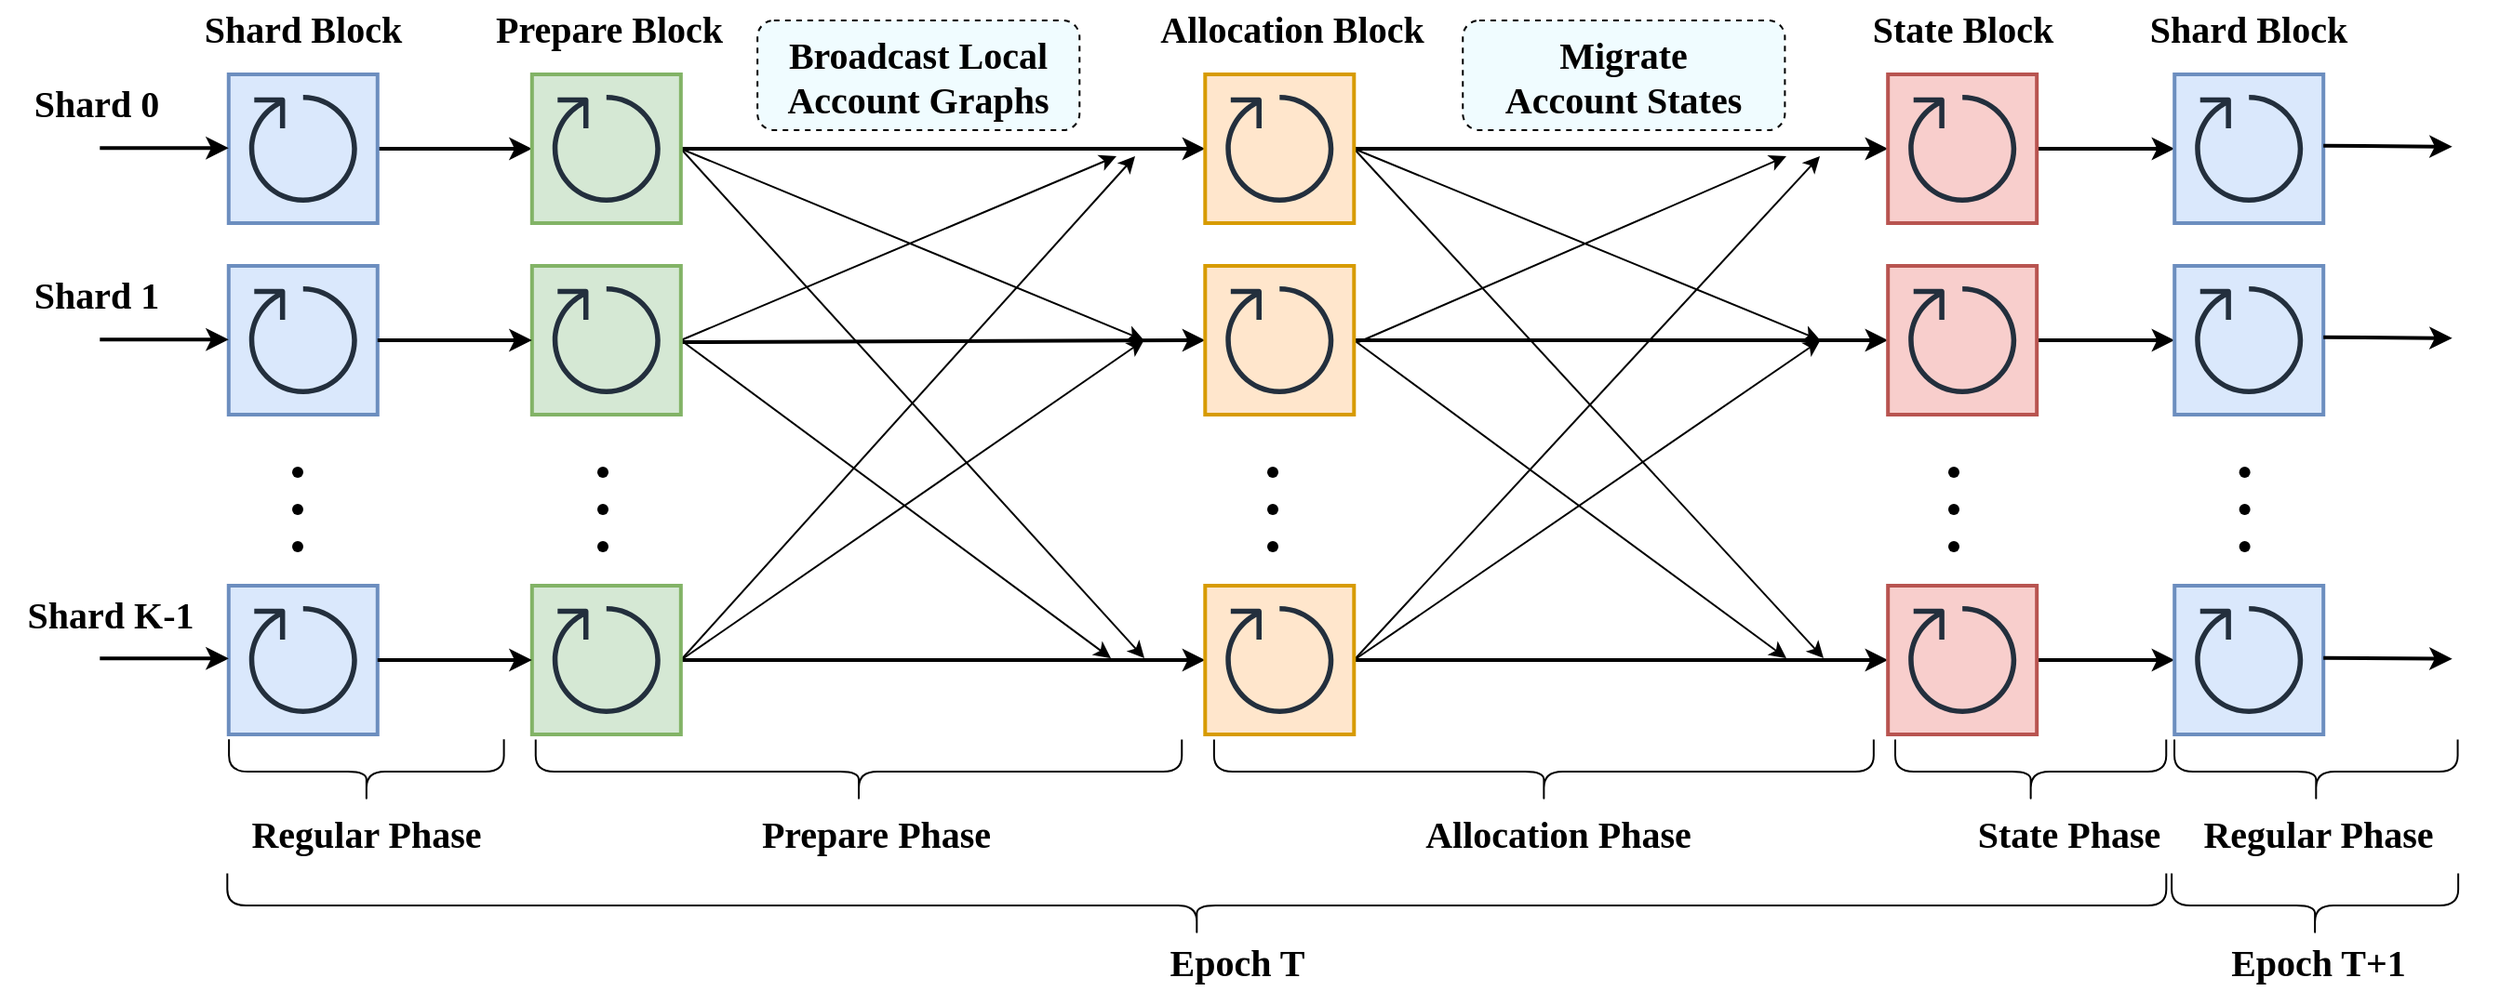 <mxfile version="22.0.3" type="device">
  <diagram id="_VFTBSKEBvOXXveK2GOR" name="第 1 页">
    <mxGraphModel dx="1098" dy="988" grid="1" gridSize="10" guides="1" tooltips="1" connect="1" arrows="1" fold="1" page="1" pageScale="1" pageWidth="827" pageHeight="1169" math="0" shadow="0">
      <root>
        <mxCell id="0" />
        <mxCell id="1" parent="0" />
        <mxCell id="jjL_H0jXXh8-tqAnvM_W-17" value="Shard 0" style="text;html=1;strokeColor=none;fillColor=none;align=center;verticalAlign=middle;whiteSpace=wrap;rounded=0;fontSize=20;container=0;fontFamily=Times New Roman;fontStyle=1" parent="1" vertex="1">
          <mxGeometry x="80" y="296" width="103.852" height="30" as="geometry" />
        </mxCell>
        <mxCell id="jjL_H0jXXh8-tqAnvM_W-18" value="Shard 1" style="text;html=1;strokeColor=none;fillColor=none;align=center;verticalAlign=middle;whiteSpace=wrap;rounded=0;fontSize=20;container=0;fontFamily=Times New Roman;fontStyle=1" parent="1" vertex="1">
          <mxGeometry x="80" y="399" width="103.852" height="30" as="geometry" />
        </mxCell>
        <mxCell id="jjL_H0jXXh8-tqAnvM_W-19" value="Shard K-1" style="text;html=1;strokeColor=none;fillColor=none;align=center;verticalAlign=middle;whiteSpace=wrap;rounded=0;fontSize=20;container=0;fontFamily=Times New Roman;fontStyle=1" parent="1" vertex="1">
          <mxGeometry x="80" y="571" width="119.2" height="30" as="geometry" />
        </mxCell>
        <mxCell id="jjL_H0jXXh8-tqAnvM_W-20" value="" style="endArrow=classic;html=1;rounded=0;exitX=1;exitY=0.5;exitDx=0;exitDy=0;strokeWidth=2;fontFamily=Times New Roman;fontStyle=1" parent="1" source="jjL_H0jXXh8-tqAnvM_W-5" edge="1">
          <mxGeometry width="50" height="50" relative="1" as="geometry">
            <mxPoint x="625.531" y="536" as="sourcePoint" />
            <mxPoint x="365.903" y="336" as="targetPoint" />
          </mxGeometry>
        </mxCell>
        <mxCell id="jjL_H0jXXh8-tqAnvM_W-33" value="Shard Block" style="text;html=1;strokeColor=none;fillColor=none;align=center;verticalAlign=middle;whiteSpace=wrap;rounded=0;fontSize=20;container=0;fontFamily=Times New Roman;fontStyle=1" parent="1" vertex="1">
          <mxGeometry x="186.99" y="256" width="111.79" height="30" as="geometry" />
        </mxCell>
        <mxCell id="jjL_H0jXXh8-tqAnvM_W-34" value="Prepare Block" style="text;html=1;strokeColor=none;fillColor=none;align=center;verticalAlign=middle;whiteSpace=wrap;rounded=0;fontSize=20;container=0;fontFamily=Times New Roman;fontStyle=1" parent="1" vertex="1">
          <mxGeometry x="343.78" y="256" width="127.06" height="30" as="geometry" />
        </mxCell>
        <mxCell id="jjL_H0jXXh8-tqAnvM_W-44" value="Allocation Block" style="text;html=1;strokeColor=none;fillColor=none;align=center;verticalAlign=middle;whiteSpace=wrap;rounded=0;fontSize=20;container=0;fontFamily=Times New Roman;fontStyle=1" parent="1" vertex="1">
          <mxGeometry x="700" y="256" width="148.81" height="30" as="geometry" />
        </mxCell>
        <mxCell id="jjL_H0jXXh8-tqAnvM_W-54" value="State Block" style="text;html=1;strokeColor=none;fillColor=none;align=center;verticalAlign=middle;whiteSpace=wrap;rounded=0;fontSize=20;container=0;fontFamily=Times New Roman;fontStyle=1" parent="1" vertex="1">
          <mxGeometry x="1082.673" y="256" width="103.852" height="30" as="geometry" />
        </mxCell>
        <mxCell id="jjL_H0jXXh8-tqAnvM_W-65" value="" style="endArrow=classic;html=1;rounded=0;exitX=1;exitY=0.5;exitDx=0;exitDy=0;strokeWidth=2;entryX=0;entryY=0.5;entryDx=0;entryDy=0;fontFamily=Times New Roman;fontStyle=1" parent="1" source="jjL_H0jXXh8-tqAnvM_W-22" target="jjL_H0jXXh8-tqAnvM_W-36" edge="1">
          <mxGeometry width="50" height="50" relative="1" as="geometry">
            <mxPoint x="504.371" y="335.5" as="sourcePoint" />
            <mxPoint x="573.606" y="335.5" as="targetPoint" />
          </mxGeometry>
        </mxCell>
        <mxCell id="jjL_H0jXXh8-tqAnvM_W-67" value="" style="endArrow=classic;html=1;rounded=0;strokeWidth=2;entryX=0;entryY=0.5;entryDx=0;entryDy=0;fontFamily=Times New Roman;fontStyle=1;exitX=0.926;exitY=0.513;exitDx=0;exitDy=0;exitPerimeter=0;" parent="1" source="jjL_H0jXXh8-tqAnvM_W-25" target="jjL_H0jXXh8-tqAnvM_W-39" edge="1">
          <mxGeometry width="50" height="50" relative="1" as="geometry">
            <mxPoint x="450" y="439" as="sourcePoint" />
            <mxPoint x="642.84" y="439" as="targetPoint" />
          </mxGeometry>
        </mxCell>
        <mxCell id="jjL_H0jXXh8-tqAnvM_W-68" value="" style="endArrow=classic;html=1;rounded=0;exitX=1;exitY=0.5;exitDx=0;exitDy=0;strokeWidth=2;entryX=0;entryY=0.5;entryDx=0;entryDy=0;fontFamily=Times New Roman;fontStyle=1" parent="1" source="jjL_H0jXXh8-tqAnvM_W-28" target="jjL_H0jXXh8-tqAnvM_W-42" edge="1">
          <mxGeometry width="50" height="50" relative="1" as="geometry">
            <mxPoint x="504.371" y="610.5" as="sourcePoint" />
            <mxPoint x="642.84" y="611" as="targetPoint" />
          </mxGeometry>
        </mxCell>
        <mxCell id="jjL_H0jXXh8-tqAnvM_W-69" value="" style="endArrow=classic;html=1;rounded=0;exitX=1;exitY=0.5;exitDx=0;exitDy=0;strokeWidth=2;entryX=0;entryY=0.5;entryDx=0;entryDy=0;fontFamily=Times New Roman;fontStyle=1" parent="1" source="jjL_H0jXXh8-tqAnvM_W-42" target="jjL_H0jXXh8-tqAnvM_W-52" edge="1">
          <mxGeometry width="50" height="50" relative="1" as="geometry">
            <mxPoint x="866.121" y="610.5" as="sourcePoint" />
            <mxPoint x="1004.589" y="611" as="targetPoint" />
          </mxGeometry>
        </mxCell>
        <mxCell id="jjL_H0jXXh8-tqAnvM_W-70" value="" style="endArrow=classic;html=1;rounded=0;exitX=1;exitY=0.5;exitDx=0;exitDy=0;strokeWidth=2;entryX=0;entryY=0.5;entryDx=0;entryDy=0;fontFamily=Times New Roman;fontStyle=1" parent="1" source="jjL_H0jXXh8-tqAnvM_W-39" target="jjL_H0jXXh8-tqAnvM_W-49" edge="1">
          <mxGeometry width="50" height="50" relative="1" as="geometry">
            <mxPoint x="866.121" y="438.5" as="sourcePoint" />
            <mxPoint x="1004.589" y="439" as="targetPoint" />
          </mxGeometry>
        </mxCell>
        <mxCell id="jjL_H0jXXh8-tqAnvM_W-71" value="" style="endArrow=classic;html=1;rounded=0;exitX=1;exitY=0.5;exitDx=0;exitDy=0;strokeWidth=2;entryX=0;entryY=0.5;entryDx=0;entryDy=0;fontFamily=Times New Roman;fontStyle=1" parent="1" source="jjL_H0jXXh8-tqAnvM_W-36" target="jjL_H0jXXh8-tqAnvM_W-46" edge="1">
          <mxGeometry width="50" height="50" relative="1" as="geometry">
            <mxPoint x="866.121" y="335.5" as="sourcePoint" />
            <mxPoint x="1004.589" y="336" as="targetPoint" />
          </mxGeometry>
        </mxCell>
        <mxCell id="jjL_H0jXXh8-tqAnvM_W-72" value="" style="endArrow=classic;html=1;rounded=0;exitX=1;exitY=0.5;exitDx=0;exitDy=0;strokeWidth=2;fontFamily=Times New Roman;fontStyle=1;entryX=0;entryY=0.5;entryDx=0;entryDy=0;" parent="1" source="jjL_H0jXXh8-tqAnvM_W-46" edge="1" target="jjL_H0jXXh8-tqAnvM_W-56">
          <mxGeometry width="50" height="50" relative="1" as="geometry">
            <mxPoint x="1233.063" y="335.5" as="sourcePoint" />
            <mxPoint x="1302.297" y="336" as="targetPoint" />
          </mxGeometry>
        </mxCell>
        <mxCell id="jjL_H0jXXh8-tqAnvM_W-73" value="" style="endArrow=classic;html=1;rounded=0;exitX=1;exitY=0.5;exitDx=0;exitDy=0;strokeWidth=2;fontFamily=Times New Roman;fontStyle=1;entryX=0;entryY=0.5;entryDx=0;entryDy=0;" parent="1" source="jjL_H0jXXh8-tqAnvM_W-49" edge="1" target="jjL_H0jXXh8-tqAnvM_W-59">
          <mxGeometry width="50" height="50" relative="1" as="geometry">
            <mxPoint x="1233.063" y="438.5" as="sourcePoint" />
            <mxPoint x="1302.297" y="439" as="targetPoint" />
          </mxGeometry>
        </mxCell>
        <mxCell id="jjL_H0jXXh8-tqAnvM_W-74" value="" style="endArrow=classic;html=1;rounded=0;exitX=1;exitY=0.5;exitDx=0;exitDy=0;strokeWidth=2;fontFamily=Times New Roman;fontStyle=1;entryX=0;entryY=0.5;entryDx=0;entryDy=0;" parent="1" source="jjL_H0jXXh8-tqAnvM_W-52" edge="1" target="jjL_H0jXXh8-tqAnvM_W-62">
          <mxGeometry width="50" height="50" relative="1" as="geometry">
            <mxPoint x="1233.063" y="610.5" as="sourcePoint" />
            <mxPoint x="1302.297" y="611" as="targetPoint" />
          </mxGeometry>
        </mxCell>
        <mxCell id="jjL_H0jXXh8-tqAnvM_W-76" value="Shard Block" style="text;html=1;strokeColor=none;fillColor=none;align=center;verticalAlign=middle;whiteSpace=wrap;rounded=0;fontSize=20;container=0;fontFamily=Times New Roman;fontStyle=1" parent="1" vertex="1">
          <mxGeometry x="1231.88" y="256" width="113.46" height="30" as="geometry" />
        </mxCell>
        <mxCell id="jjL_H0jXXh8-tqAnvM_W-85" value="" style="endArrow=classic;html=1;rounded=0;exitX=1;exitY=0.5;exitDx=0;exitDy=0;fontFamily=Times New Roman;fontStyle=1" parent="1" source="jjL_H0jXXh8-tqAnvM_W-22" edge="1">
          <mxGeometry width="50" height="50" relative="1" as="geometry">
            <mxPoint x="625.531" y="519" as="sourcePoint" />
            <mxPoint x="694.766" y="439" as="targetPoint" />
          </mxGeometry>
        </mxCell>
        <mxCell id="jjL_H0jXXh8-tqAnvM_W-86" value="" style="endArrow=classic;html=1;rounded=0;fontFamily=Times New Roman;fontStyle=1;exitX=1;exitY=0.5;exitDx=0;exitDy=0;" parent="1" source="jjL_H0jXXh8-tqAnvM_W-25" edge="1">
          <mxGeometry width="50" height="50" relative="1" as="geometry">
            <mxPoint x="504.371" y="439" as="sourcePoint" />
            <mxPoint x="680" y="340" as="targetPoint" />
          </mxGeometry>
        </mxCell>
        <mxCell id="jjL_H0jXXh8-tqAnvM_W-87" value="" style="endArrow=classic;html=1;rounded=0;exitX=1;exitY=0.5;exitDx=0;exitDy=0;fontFamily=Times New Roman;fontStyle=1" parent="1" source="jjL_H0jXXh8-tqAnvM_W-22" edge="1">
          <mxGeometry width="50" height="50" relative="1" as="geometry">
            <mxPoint x="521.68" y="449" as="sourcePoint" />
            <mxPoint x="695" y="610" as="targetPoint" />
          </mxGeometry>
        </mxCell>
        <mxCell id="jjL_H0jXXh8-tqAnvM_W-88" value="" style="endArrow=classic;html=1;rounded=0;exitX=1;exitY=0.5;exitDx=0;exitDy=0;fontFamily=Times New Roman;fontStyle=1" parent="1" source="jjL_H0jXXh8-tqAnvM_W-25" edge="1">
          <mxGeometry width="50" height="50" relative="1" as="geometry">
            <mxPoint x="521.68" y="329" as="sourcePoint" />
            <mxPoint x="677" y="610" as="targetPoint" />
          </mxGeometry>
        </mxCell>
        <mxCell id="jjL_H0jXXh8-tqAnvM_W-89" value="" style="endArrow=classic;html=1;rounded=0;exitX=1;exitY=0.5;exitDx=0;exitDy=0;fontFamily=Times New Roman;fontStyle=1" parent="1" source="jjL_H0jXXh8-tqAnvM_W-28" edge="1">
          <mxGeometry width="50" height="50" relative="1" as="geometry">
            <mxPoint x="521.68" y="449" as="sourcePoint" />
            <mxPoint x="694.766" y="439" as="targetPoint" />
          </mxGeometry>
        </mxCell>
        <mxCell id="jjL_H0jXXh8-tqAnvM_W-90" value="" style="endArrow=classic;html=1;rounded=0;exitX=1;exitY=0.5;exitDx=0;exitDy=0;fontFamily=Times New Roman;fontStyle=1" parent="1" source="jjL_H0jXXh8-tqAnvM_W-28" edge="1">
          <mxGeometry width="50" height="50" relative="1" as="geometry">
            <mxPoint x="504.371" y="679" as="sourcePoint" />
            <mxPoint x="690" y="340" as="targetPoint" />
          </mxGeometry>
        </mxCell>
        <mxCell id="jjL_H0jXXh8-tqAnvM_W-91" value="" style="endArrow=classic;html=1;rounded=0;fontFamily=Times New Roman;fontStyle=1;exitX=1;exitY=0.5;exitDx=0;exitDy=0;" parent="1" edge="1" source="jjL_H0jXXh8-tqAnvM_W-36">
          <mxGeometry width="50" height="50" relative="1" as="geometry">
            <mxPoint x="810" y="320" as="sourcePoint" />
            <mxPoint x="1058.246" y="439" as="targetPoint" />
          </mxGeometry>
        </mxCell>
        <mxCell id="jjL_H0jXXh8-tqAnvM_W-92" value="" style="endArrow=classic;html=1;rounded=0;fontFamily=Times New Roman;fontStyle=1" parent="1" edge="1">
          <mxGeometry width="50" height="50" relative="1" as="geometry">
            <mxPoint x="810" y="440" as="sourcePoint" />
            <mxPoint x="1040" y="340" as="targetPoint" />
          </mxGeometry>
        </mxCell>
        <mxCell id="jjL_H0jXXh8-tqAnvM_W-93" value="" style="endArrow=classic;html=1;rounded=0;exitX=1;exitY=0.5;exitDx=0;exitDy=0;fontFamily=Times New Roman;fontStyle=1" parent="1" source="jjL_H0jXXh8-tqAnvM_W-42" edge="1">
          <mxGeometry width="50" height="50" relative="1" as="geometry">
            <mxPoint x="866.121" y="639" as="sourcePoint" />
            <mxPoint x="1058" y="340" as="targetPoint" />
          </mxGeometry>
        </mxCell>
        <mxCell id="jjL_H0jXXh8-tqAnvM_W-94" value="" style="endArrow=classic;html=1;rounded=0;fontFamily=Times New Roman;fontStyle=1;exitX=1;exitY=0.5;exitDx=0;exitDy=0;" parent="1" edge="1" source="jjL_H0jXXh8-tqAnvM_W-36">
          <mxGeometry width="50" height="50" relative="1" as="geometry">
            <mxPoint x="810" y="320" as="sourcePoint" />
            <mxPoint x="1060" y="610" as="targetPoint" />
          </mxGeometry>
        </mxCell>
        <mxCell id="jjL_H0jXXh8-tqAnvM_W-95" value="" style="endArrow=classic;html=1;rounded=0;fontFamily=Times New Roman;fontStyle=1;exitX=1;exitY=0.5;exitDx=0;exitDy=0;" parent="1" edge="1" source="jjL_H0jXXh8-tqAnvM_W-42">
          <mxGeometry width="50" height="50" relative="1" as="geometry">
            <mxPoint x="810" y="640" as="sourcePoint" />
            <mxPoint x="1058.246" y="439" as="targetPoint" />
          </mxGeometry>
        </mxCell>
        <mxCell id="jjL_H0jXXh8-tqAnvM_W-96" value="" style="endArrow=classic;html=1;rounded=0;exitX=1;exitY=0.5;exitDx=0;exitDy=0;fontFamily=Times New Roman;fontStyle=1" parent="1" source="jjL_H0jXXh8-tqAnvM_W-39" edge="1">
          <mxGeometry width="50" height="50" relative="1" as="geometry">
            <mxPoint x="866.121" y="439" as="sourcePoint" />
            <mxPoint x="1040" y="610" as="targetPoint" />
          </mxGeometry>
        </mxCell>
        <mxCell id="jjL_H0jXXh8-tqAnvM_W-5" value="" style="whiteSpace=wrap;html=1;aspect=fixed;strokeWidth=2;fillColor=#dae8fc;strokeColor=#6c8ebf;container=0;fontFamily=Times New Roman;fontStyle=1" parent="1" vertex="1">
          <mxGeometry x="202.89" y="296" width="80" height="80" as="geometry" />
        </mxCell>
        <mxCell id="jjL_H0jXXh8-tqAnvM_W-6" value="" style="sketch=0;outlineConnect=0;fontColor=#232F3E;gradientColor=none;fillColor=#232F3D;strokeColor=none;dashed=0;verticalLabelPosition=bottom;verticalAlign=top;align=center;html=1;fontSize=12;fontStyle=1;aspect=fixed;pointerEvents=1;shape=mxgraph.aws4.recover;strokeWidth=1;container=0;fontFamily=Times New Roman;" parent="1" vertex="1">
          <mxGeometry x="213.889" y="307" width="58" height="58" as="geometry" />
        </mxCell>
        <mxCell id="jjL_H0jXXh8-tqAnvM_W-9" value="" style="whiteSpace=wrap;html=1;aspect=fixed;strokeWidth=2;container=0;fillColor=#dae8fc;strokeColor=#6c8ebf;fontFamily=Times New Roman;fontStyle=1" parent="1" vertex="1">
          <mxGeometry x="202.89" y="399" width="80" height="80" as="geometry" />
        </mxCell>
        <mxCell id="jjL_H0jXXh8-tqAnvM_W-10" value="" style="sketch=0;outlineConnect=0;fontColor=#232F3E;gradientColor=none;fillColor=#232F3D;strokeColor=none;dashed=0;verticalLabelPosition=bottom;verticalAlign=top;align=center;html=1;fontSize=12;fontStyle=1;aspect=fixed;pointerEvents=1;shape=mxgraph.aws4.recover;strokeWidth=1;container=0;fontFamily=Times New Roman;" parent="1" vertex="1">
          <mxGeometry x="213.889" y="410" width="58" height="58" as="geometry" />
        </mxCell>
        <mxCell id="jjL_H0jXXh8-tqAnvM_W-12" value="" style="whiteSpace=wrap;html=1;aspect=fixed;strokeWidth=2;container=0;fillColor=#dae8fc;strokeColor=#6c8ebf;fontFamily=Times New Roman;fontStyle=1" parent="1" vertex="1">
          <mxGeometry x="202.89" y="571" width="80" height="80" as="geometry" />
        </mxCell>
        <mxCell id="jjL_H0jXXh8-tqAnvM_W-13" value="" style="sketch=0;outlineConnect=0;fontColor=#232F3E;gradientColor=none;fillColor=#232F3D;strokeColor=none;dashed=0;verticalLabelPosition=bottom;verticalAlign=top;align=center;html=1;fontSize=12;fontStyle=1;aspect=fixed;pointerEvents=1;shape=mxgraph.aws4.recover;strokeWidth=1;container=0;fontFamily=Times New Roman;" parent="1" vertex="1">
          <mxGeometry x="213.889" y="582" width="58" height="58" as="geometry" />
        </mxCell>
        <mxCell id="jjL_H0jXXh8-tqAnvM_W-22" value="" style="whiteSpace=wrap;html=1;aspect=fixed;strokeWidth=2;container=0;fillColor=#d5e8d4;strokeColor=#82b366;fontFamily=Times New Roman;fontStyle=1" parent="1" vertex="1">
          <mxGeometry x="365.903" y="296" width="80" height="80" as="geometry" />
        </mxCell>
        <mxCell id="jjL_H0jXXh8-tqAnvM_W-23" value="" style="sketch=0;outlineConnect=0;fontColor=#232F3E;gradientColor=none;fillColor=#232F3D;strokeColor=none;dashed=0;verticalLabelPosition=bottom;verticalAlign=top;align=center;html=1;fontSize=12;fontStyle=1;aspect=fixed;pointerEvents=1;shape=mxgraph.aws4.recover;strokeWidth=1;container=0;fontFamily=Times New Roman;" parent="1" vertex="1">
          <mxGeometry x="376.902" y="307" width="58" height="58" as="geometry" />
        </mxCell>
        <mxCell id="jjL_H0jXXh8-tqAnvM_W-25" value="" style="whiteSpace=wrap;html=1;aspect=fixed;strokeWidth=2;container=0;fillColor=#d5e8d4;strokeColor=#82b366;fontFamily=Times New Roman;fontStyle=1" parent="1" vertex="1">
          <mxGeometry x="365.903" y="399" width="80" height="80" as="geometry" />
        </mxCell>
        <mxCell id="jjL_H0jXXh8-tqAnvM_W-30" value="" style="endArrow=classic;html=1;rounded=0;exitX=1;exitY=0.5;exitDx=0;exitDy=0;entryX=0;entryY=0.5;entryDx=0;entryDy=0;strokeWidth=2;fontFamily=Times New Roman;fontStyle=1" parent="1" source="jjL_H0jXXh8-tqAnvM_W-9" target="jjL_H0jXXh8-tqAnvM_W-25" edge="1">
          <mxGeometry width="50" height="50" relative="1" as="geometry">
            <mxPoint x="625.531" y="639" as="sourcePoint" />
            <mxPoint x="712.074" y="589" as="targetPoint" />
          </mxGeometry>
        </mxCell>
        <mxCell id="jjL_H0jXXh8-tqAnvM_W-26" value="" style="sketch=0;outlineConnect=0;fontColor=#232F3E;gradientColor=none;fillColor=#232F3D;strokeColor=none;dashed=0;verticalLabelPosition=bottom;verticalAlign=top;align=center;html=1;fontSize=12;fontStyle=1;aspect=fixed;pointerEvents=1;shape=mxgraph.aws4.recover;strokeWidth=1;container=0;fontFamily=Times New Roman;" parent="1" vertex="1">
          <mxGeometry x="376.902" y="410" width="58" height="58" as="geometry" />
        </mxCell>
        <mxCell id="jjL_H0jXXh8-tqAnvM_W-28" value="" style="whiteSpace=wrap;html=1;aspect=fixed;strokeWidth=2;container=0;fillColor=#d5e8d4;strokeColor=#82b366;fontFamily=Times New Roman;fontStyle=1" parent="1" vertex="1">
          <mxGeometry x="365.903" y="571" width="80" height="80" as="geometry" />
        </mxCell>
        <mxCell id="jjL_H0jXXh8-tqAnvM_W-31" value="" style="endArrow=classic;html=1;rounded=0;exitX=1;exitY=0.5;exitDx=0;exitDy=0;entryX=0;entryY=0.5;entryDx=0;entryDy=0;strokeWidth=2;fontFamily=Times New Roman;fontStyle=1" parent="1" source="jjL_H0jXXh8-tqAnvM_W-12" target="jjL_H0jXXh8-tqAnvM_W-28" edge="1">
          <mxGeometry width="50" height="50" relative="1" as="geometry">
            <mxPoint x="625.531" y="571" as="sourcePoint" />
            <mxPoint x="712.074" y="521" as="targetPoint" />
          </mxGeometry>
        </mxCell>
        <mxCell id="jjL_H0jXXh8-tqAnvM_W-29" value="" style="sketch=0;outlineConnect=0;fontColor=#232F3E;gradientColor=none;fillColor=#232F3D;strokeColor=none;dashed=0;verticalLabelPosition=bottom;verticalAlign=top;align=center;html=1;fontSize=12;fontStyle=1;aspect=fixed;pointerEvents=1;shape=mxgraph.aws4.recover;strokeWidth=1;container=0;fontFamily=Times New Roman;" parent="1" vertex="1">
          <mxGeometry x="376.902" y="582" width="58" height="58" as="geometry" />
        </mxCell>
        <mxCell id="jjL_H0jXXh8-tqAnvM_W-36" value="" style="whiteSpace=wrap;html=1;aspect=fixed;strokeWidth=2;container=0;fillColor=#ffe6cc;strokeColor=#d79b00;fontFamily=Times New Roman;fontStyle=1" parent="1" vertex="1">
          <mxGeometry x="727.652" y="296" width="80" height="80" as="geometry" />
        </mxCell>
        <mxCell id="jjL_H0jXXh8-tqAnvM_W-37" value="" style="sketch=0;outlineConnect=0;fontColor=#232F3E;gradientColor=none;fillColor=#232F3D;strokeColor=none;dashed=0;verticalLabelPosition=bottom;verticalAlign=top;align=center;html=1;fontSize=12;fontStyle=1;aspect=fixed;pointerEvents=1;shape=mxgraph.aws4.recover;strokeWidth=1;container=0;fontFamily=Times New Roman;" parent="1" vertex="1">
          <mxGeometry x="738.651" y="307" width="58" height="58" as="geometry" />
        </mxCell>
        <mxCell id="jjL_H0jXXh8-tqAnvM_W-39" value="" style="whiteSpace=wrap;html=1;aspect=fixed;strokeWidth=2;container=0;fillColor=#ffe6cc;strokeColor=#d79b00;fontFamily=Times New Roman;fontStyle=1" parent="1" vertex="1">
          <mxGeometry x="727.652" y="399" width="80" height="80" as="geometry" />
        </mxCell>
        <mxCell id="jjL_H0jXXh8-tqAnvM_W-40" value="" style="sketch=0;outlineConnect=0;fontColor=#232F3E;gradientColor=none;fillColor=#232F3D;strokeColor=none;dashed=0;verticalLabelPosition=bottom;verticalAlign=top;align=center;html=1;fontSize=12;fontStyle=1;aspect=fixed;pointerEvents=1;shape=mxgraph.aws4.recover;strokeWidth=1;container=0;fontFamily=Times New Roman;" parent="1" vertex="1">
          <mxGeometry x="738.651" y="410" width="58" height="58" as="geometry" />
        </mxCell>
        <mxCell id="jjL_H0jXXh8-tqAnvM_W-42" value="" style="whiteSpace=wrap;html=1;aspect=fixed;strokeWidth=2;container=0;fillColor=#ffe6cc;strokeColor=#d79b00;fontFamily=Times New Roman;fontStyle=1" parent="1" vertex="1">
          <mxGeometry x="727.652" y="571" width="80" height="80" as="geometry" />
        </mxCell>
        <mxCell id="jjL_H0jXXh8-tqAnvM_W-43" value="" style="sketch=0;outlineConnect=0;fontColor=#232F3E;gradientColor=none;fillColor=#232F3D;strokeColor=none;dashed=0;verticalLabelPosition=bottom;verticalAlign=top;align=center;html=1;fontSize=12;fontStyle=1;aspect=fixed;pointerEvents=1;shape=mxgraph.aws4.recover;strokeWidth=1;container=0;fontFamily=Times New Roman;" parent="1" vertex="1">
          <mxGeometry x="738.651" y="582" width="58" height="58" as="geometry" />
        </mxCell>
        <mxCell id="jjL_H0jXXh8-tqAnvM_W-46" value="" style="whiteSpace=wrap;html=1;aspect=fixed;strokeWidth=2;container=0;fillColor=#f8cecc;strokeColor=#b85450;fontFamily=Times New Roman;fontStyle=1" parent="1" vertex="1">
          <mxGeometry x="1094.594" y="296" width="80" height="80" as="geometry" />
        </mxCell>
        <mxCell id="jjL_H0jXXh8-tqAnvM_W-47" value="" style="sketch=0;outlineConnect=0;fontColor=#232F3E;gradientColor=none;fillColor=#232F3D;strokeColor=none;dashed=0;verticalLabelPosition=bottom;verticalAlign=top;align=center;html=1;fontSize=12;fontStyle=1;aspect=fixed;pointerEvents=1;shape=mxgraph.aws4.recover;strokeWidth=1;container=0;fontFamily=Times New Roman;" parent="1" vertex="1">
          <mxGeometry x="1105.593" y="307" width="58" height="58" as="geometry" />
        </mxCell>
        <mxCell id="jjL_H0jXXh8-tqAnvM_W-49" value="" style="whiteSpace=wrap;html=1;aspect=fixed;strokeWidth=2;container=0;fillColor=#f8cecc;strokeColor=#b85450;fontFamily=Times New Roman;fontStyle=1" parent="1" vertex="1">
          <mxGeometry x="1094.594" y="399" width="80" height="80" as="geometry" />
        </mxCell>
        <mxCell id="jjL_H0jXXh8-tqAnvM_W-50" value="" style="sketch=0;outlineConnect=0;fontColor=#232F3E;gradientColor=none;fillColor=#232F3D;strokeColor=none;dashed=0;verticalLabelPosition=bottom;verticalAlign=top;align=center;html=1;fontSize=12;fontStyle=1;aspect=fixed;pointerEvents=1;shape=mxgraph.aws4.recover;strokeWidth=1;container=0;fontFamily=Times New Roman;" parent="1" vertex="1">
          <mxGeometry x="1105.593" y="410" width="58" height="58" as="geometry" />
        </mxCell>
        <mxCell id="jjL_H0jXXh8-tqAnvM_W-52" value="" style="whiteSpace=wrap;html=1;aspect=fixed;strokeWidth=2;container=0;fillColor=#f8cecc;strokeColor=#b85450;fontFamily=Times New Roman;fontStyle=1" parent="1" vertex="1">
          <mxGeometry x="1094.594" y="571" width="80" height="80" as="geometry" />
        </mxCell>
        <mxCell id="jjL_H0jXXh8-tqAnvM_W-53" value="" style="sketch=0;outlineConnect=0;fontColor=#232F3E;gradientColor=none;fillColor=#232F3D;strokeColor=none;dashed=0;verticalLabelPosition=bottom;verticalAlign=top;align=center;html=1;fontSize=12;fontStyle=1;aspect=fixed;pointerEvents=1;shape=mxgraph.aws4.recover;strokeWidth=1;container=0;fontFamily=Times New Roman;" parent="1" vertex="1">
          <mxGeometry x="1105.593" y="582" width="58" height="58" as="geometry" />
        </mxCell>
        <mxCell id="jjL_H0jXXh8-tqAnvM_W-56" value="" style="whiteSpace=wrap;html=1;aspect=fixed;strokeWidth=2;container=0;fillColor=#dae8fc;strokeColor=#6c8ebf;fontFamily=Times New Roman;fontStyle=1" parent="1" vertex="1">
          <mxGeometry x="1248.607" y="296" width="80" height="80" as="geometry" />
        </mxCell>
        <mxCell id="jjL_H0jXXh8-tqAnvM_W-57" value="" style="sketch=0;outlineConnect=0;fontColor=#232F3E;gradientColor=none;fillColor=#232F3D;strokeColor=none;dashed=0;verticalLabelPosition=bottom;verticalAlign=top;align=center;html=1;fontSize=12;fontStyle=1;aspect=fixed;pointerEvents=1;shape=mxgraph.aws4.recover;strokeWidth=1;container=0;fontFamily=Times New Roman;" parent="1" vertex="1">
          <mxGeometry x="1259.606" y="307" width="58" height="58" as="geometry" />
        </mxCell>
        <mxCell id="jjL_H0jXXh8-tqAnvM_W-59" value="" style="whiteSpace=wrap;html=1;aspect=fixed;strokeWidth=2;container=0;fillColor=#dae8fc;strokeColor=#6c8ebf;fontFamily=Times New Roman;fontStyle=1" parent="1" vertex="1">
          <mxGeometry x="1248.607" y="399" width="80" height="80" as="geometry" />
        </mxCell>
        <mxCell id="jjL_H0jXXh8-tqAnvM_W-60" value="" style="sketch=0;outlineConnect=0;fontColor=#232F3E;gradientColor=none;fillColor=#232F3D;strokeColor=none;dashed=0;verticalLabelPosition=bottom;verticalAlign=top;align=center;html=1;fontSize=12;fontStyle=1;aspect=fixed;pointerEvents=1;shape=mxgraph.aws4.recover;strokeWidth=1;container=0;fontFamily=Times New Roman;" parent="1" vertex="1">
          <mxGeometry x="1259.606" y="410" width="58" height="58" as="geometry" />
        </mxCell>
        <mxCell id="jjL_H0jXXh8-tqAnvM_W-62" value="" style="whiteSpace=wrap;html=1;aspect=fixed;strokeWidth=2;container=0;fillColor=#dae8fc;strokeColor=#6c8ebf;fontFamily=Times New Roman;fontStyle=1" parent="1" vertex="1">
          <mxGeometry x="1248.607" y="571" width="80" height="80" as="geometry" />
        </mxCell>
        <mxCell id="jjL_H0jXXh8-tqAnvM_W-63" value="" style="sketch=0;outlineConnect=0;fontColor=#232F3E;gradientColor=none;fillColor=#232F3D;strokeColor=none;dashed=0;verticalLabelPosition=bottom;verticalAlign=top;align=center;html=1;fontSize=12;fontStyle=1;aspect=fixed;pointerEvents=1;shape=mxgraph.aws4.recover;strokeWidth=1;container=0;fontFamily=Times New Roman;" parent="1" vertex="1">
          <mxGeometry x="1259.606" y="582" width="58" height="58" as="geometry" />
        </mxCell>
        <mxCell id="jjL_H0jXXh8-tqAnvM_W-97" value="" style="group;fontFamily=Times New Roman;fontStyle=1" parent="1" vertex="1" connectable="0">
          <mxGeometry x="229.995" y="500" width="34.617" height="60" as="geometry" />
        </mxCell>
        <mxCell id="jjL_H0jXXh8-tqAnvM_W-14" value="" style="shape=waypoint;sketch=0;fillStyle=solid;size=6;pointerEvents=1;points=[];fillColor=none;resizable=0;rotatable=0;perimeter=centerPerimeter;snapToPoint=1;container=0;fontFamily=Times New Roman;fontStyle=1" parent="jjL_H0jXXh8-tqAnvM_W-97" vertex="1">
          <mxGeometry width="20" height="20" as="geometry" />
        </mxCell>
        <mxCell id="jjL_H0jXXh8-tqAnvM_W-15" value="" style="shape=waypoint;sketch=0;fillStyle=solid;size=6;pointerEvents=1;points=[];fillColor=none;resizable=0;rotatable=0;perimeter=centerPerimeter;snapToPoint=1;container=0;fontFamily=Times New Roman;fontStyle=1" parent="jjL_H0jXXh8-tqAnvM_W-97" vertex="1">
          <mxGeometry y="20" width="20" height="20" as="geometry" />
        </mxCell>
        <mxCell id="jjL_H0jXXh8-tqAnvM_W-16" value="" style="shape=waypoint;sketch=0;fillStyle=solid;size=6;pointerEvents=1;points=[];fillColor=none;resizable=0;rotatable=0;perimeter=centerPerimeter;snapToPoint=1;container=0;fontFamily=Times New Roman;fontStyle=1" parent="jjL_H0jXXh8-tqAnvM_W-97" vertex="1">
          <mxGeometry y="40" width="20" height="20" as="geometry" />
        </mxCell>
        <mxCell id="jjL_H0jXXh8-tqAnvM_W-98" value="" style="group;fontFamily=Times New Roman;fontStyle=1" parent="1" vertex="1" connectable="0">
          <mxGeometry x="389.998" y="500" width="34.617" height="60" as="geometry" />
        </mxCell>
        <mxCell id="jjL_H0jXXh8-tqAnvM_W-99" value="" style="shape=waypoint;sketch=0;fillStyle=solid;size=6;pointerEvents=1;points=[];fillColor=none;resizable=0;rotatable=0;perimeter=centerPerimeter;snapToPoint=1;container=0;fontFamily=Times New Roman;fontStyle=1" parent="jjL_H0jXXh8-tqAnvM_W-98" vertex="1">
          <mxGeometry x="4" width="20" height="20" as="geometry" />
        </mxCell>
        <mxCell id="jjL_H0jXXh8-tqAnvM_W-100" value="" style="shape=waypoint;sketch=0;fillStyle=solid;size=6;pointerEvents=1;points=[];fillColor=none;resizable=0;rotatable=0;perimeter=centerPerimeter;snapToPoint=1;container=0;fontFamily=Times New Roman;fontStyle=1" parent="jjL_H0jXXh8-tqAnvM_W-98" vertex="1">
          <mxGeometry x="4" y="20" width="20" height="20" as="geometry" />
        </mxCell>
        <mxCell id="jjL_H0jXXh8-tqAnvM_W-101" value="" style="shape=waypoint;sketch=0;fillStyle=solid;size=6;pointerEvents=1;points=[];fillColor=none;resizable=0;rotatable=0;perimeter=centerPerimeter;snapToPoint=1;container=0;fontFamily=Times New Roman;fontStyle=1" parent="jjL_H0jXXh8-tqAnvM_W-98" vertex="1">
          <mxGeometry x="4" y="40" width="20" height="20" as="geometry" />
        </mxCell>
        <mxCell id="jjL_H0jXXh8-tqAnvM_W-102" value="" style="group;fontFamily=Times New Roman;fontStyle=1" parent="1" vertex="1" connectable="0">
          <mxGeometry x="753.998" y="500" width="34.617" height="60" as="geometry" />
        </mxCell>
        <mxCell id="jjL_H0jXXh8-tqAnvM_W-103" value="" style="shape=waypoint;sketch=0;fillStyle=solid;size=6;pointerEvents=1;points=[];fillColor=none;resizable=0;rotatable=0;perimeter=centerPerimeter;snapToPoint=1;container=0;fontFamily=Times New Roman;fontStyle=1" parent="jjL_H0jXXh8-tqAnvM_W-102" vertex="1">
          <mxGeometry width="20" height="20" as="geometry" />
        </mxCell>
        <mxCell id="jjL_H0jXXh8-tqAnvM_W-104" value="" style="shape=waypoint;sketch=0;fillStyle=solid;size=6;pointerEvents=1;points=[];fillColor=none;resizable=0;rotatable=0;perimeter=centerPerimeter;snapToPoint=1;container=0;fontFamily=Times New Roman;fontStyle=1" parent="jjL_H0jXXh8-tqAnvM_W-102" vertex="1">
          <mxGeometry y="20" width="20" height="20" as="geometry" />
        </mxCell>
        <mxCell id="jjL_H0jXXh8-tqAnvM_W-105" value="" style="shape=waypoint;sketch=0;fillStyle=solid;size=6;pointerEvents=1;points=[];fillColor=none;resizable=0;rotatable=0;perimeter=centerPerimeter;snapToPoint=1;container=0;fontFamily=Times New Roman;fontStyle=1" parent="jjL_H0jXXh8-tqAnvM_W-102" vertex="1">
          <mxGeometry y="40" width="20" height="20" as="geometry" />
        </mxCell>
        <mxCell id="jjL_H0jXXh8-tqAnvM_W-106" value="" style="group;fontFamily=Times New Roman;fontStyle=1" parent="1" vertex="1" connectable="0">
          <mxGeometry x="1120.0" y="500" width="34.617" height="60" as="geometry" />
        </mxCell>
        <mxCell id="jjL_H0jXXh8-tqAnvM_W-107" value="" style="shape=waypoint;sketch=0;fillStyle=solid;size=6;pointerEvents=1;points=[];fillColor=none;resizable=0;rotatable=0;perimeter=centerPerimeter;snapToPoint=1;container=0;fontFamily=Times New Roman;fontStyle=1" parent="jjL_H0jXXh8-tqAnvM_W-106" vertex="1">
          <mxGeometry width="20" height="20" as="geometry" />
        </mxCell>
        <mxCell id="jjL_H0jXXh8-tqAnvM_W-108" value="" style="shape=waypoint;sketch=0;fillStyle=solid;size=6;pointerEvents=1;points=[];fillColor=none;resizable=0;rotatable=0;perimeter=centerPerimeter;snapToPoint=1;container=0;fontFamily=Times New Roman;fontStyle=1" parent="jjL_H0jXXh8-tqAnvM_W-106" vertex="1">
          <mxGeometry y="20" width="20" height="20" as="geometry" />
        </mxCell>
        <mxCell id="jjL_H0jXXh8-tqAnvM_W-109" value="" style="shape=waypoint;sketch=0;fillStyle=solid;size=6;pointerEvents=1;points=[];fillColor=none;resizable=0;rotatable=0;perimeter=centerPerimeter;snapToPoint=1;container=0;fontFamily=Times New Roman;fontStyle=1" parent="jjL_H0jXXh8-tqAnvM_W-106" vertex="1">
          <mxGeometry y="40" width="20" height="20" as="geometry" />
        </mxCell>
        <mxCell id="jjL_H0jXXh8-tqAnvM_W-110" value="" style="group;fontFamily=Times New Roman;fontStyle=1" parent="1" vertex="1" connectable="0">
          <mxGeometry x="1276.313" y="500" width="34.617" height="60" as="geometry" />
        </mxCell>
        <mxCell id="jjL_H0jXXh8-tqAnvM_W-111" value="" style="shape=waypoint;sketch=0;fillStyle=solid;size=6;pointerEvents=1;points=[];fillColor=none;resizable=0;rotatable=0;perimeter=centerPerimeter;snapToPoint=1;container=0;fontFamily=Times New Roman;fontStyle=1" parent="jjL_H0jXXh8-tqAnvM_W-110" vertex="1">
          <mxGeometry width="20" height="20" as="geometry" />
        </mxCell>
        <mxCell id="jjL_H0jXXh8-tqAnvM_W-112" value="" style="shape=waypoint;sketch=0;fillStyle=solid;size=6;pointerEvents=1;points=[];fillColor=none;resizable=0;rotatable=0;perimeter=centerPerimeter;snapToPoint=1;container=0;fontFamily=Times New Roman;fontStyle=1" parent="jjL_H0jXXh8-tqAnvM_W-110" vertex="1">
          <mxGeometry y="20" width="20" height="20" as="geometry" />
        </mxCell>
        <mxCell id="jjL_H0jXXh8-tqAnvM_W-113" value="" style="shape=waypoint;sketch=0;fillStyle=solid;size=6;pointerEvents=1;points=[];fillColor=none;resizable=0;rotatable=0;perimeter=centerPerimeter;snapToPoint=1;container=0;fontFamily=Times New Roman;fontStyle=1" parent="jjL_H0jXXh8-tqAnvM_W-110" vertex="1">
          <mxGeometry y="40" width="20" height="20" as="geometry" />
        </mxCell>
        <mxCell id="jjL_H0jXXh8-tqAnvM_W-114" value="" style="shape=curlyBracket;whiteSpace=wrap;html=1;rounded=1;labelPosition=left;verticalLabelPosition=middle;align=right;verticalAlign=middle;rotation=-90;size=0.5;fontSize=15;fontFamily=Times New Roman;fontStyle=1" parent="1" vertex="1">
          <mxGeometry x="705.85" y="222" width="34.62" height="1042" as="geometry" />
        </mxCell>
        <mxCell id="jjL_H0jXXh8-tqAnvM_W-115" value="" style="shape=curlyBracket;whiteSpace=wrap;html=1;rounded=1;flipH=1;labelPosition=right;verticalLabelPosition=middle;align=left;verticalAlign=middle;rotation=90;fontSize=15;fontFamily=Times New Roman;fontStyle=1" parent="1" vertex="1">
          <mxGeometry x="1306.75" y="666" width="34.62" height="154" as="geometry" />
        </mxCell>
        <mxCell id="jjL_H0jXXh8-tqAnvM_W-116" value="" style="endArrow=classic;html=1;rounded=0;exitX=1;exitY=0.5;exitDx=0;exitDy=0;strokeWidth=2;fontFamily=Times New Roman;fontStyle=1" parent="1" edge="1">
          <mxGeometry width="50" height="50" relative="1" as="geometry">
            <mxPoint x="1328.606" y="334.4" as="sourcePoint" />
            <mxPoint x="1397.84" y="334.9" as="targetPoint" />
          </mxGeometry>
        </mxCell>
        <mxCell id="jjL_H0jXXh8-tqAnvM_W-117" value="" style="endArrow=classic;html=1;rounded=0;exitX=1;exitY=0.5;exitDx=0;exitDy=0;strokeWidth=2;fontFamily=Times New Roman;fontStyle=1" parent="1" edge="1">
          <mxGeometry width="50" height="50" relative="1" as="geometry">
            <mxPoint x="1328.606" y="437.4" as="sourcePoint" />
            <mxPoint x="1397.84" y="437.9" as="targetPoint" />
          </mxGeometry>
        </mxCell>
        <mxCell id="jjL_H0jXXh8-tqAnvM_W-118" value="" style="endArrow=classic;html=1;rounded=0;exitX=1;exitY=0.5;exitDx=0;exitDy=0;strokeWidth=2;fontFamily=Times New Roman;fontStyle=1" parent="1" edge="1">
          <mxGeometry width="50" height="50" relative="1" as="geometry">
            <mxPoint x="1328.606" y="609.82" as="sourcePoint" />
            <mxPoint x="1397.84" y="610.32" as="targetPoint" />
          </mxGeometry>
        </mxCell>
        <mxCell id="jjL_H0jXXh8-tqAnvM_W-119" value="Epoch T" style="text;html=1;strokeColor=none;fillColor=none;align=center;verticalAlign=middle;whiteSpace=wrap;rounded=0;fontSize=20;fontFamily=Times New Roman;fontStyle=1" parent="1" vertex="1">
          <mxGeometry x="706.99" y="758" width="76.33" height="30" as="geometry" />
        </mxCell>
        <mxCell id="jjL_H0jXXh8-tqAnvM_W-120" value="Epoch T+1" style="text;html=1;strokeColor=none;fillColor=none;align=center;verticalAlign=middle;whiteSpace=wrap;rounded=0;fontSize=20;fontFamily=Times New Roman;fontStyle=1" parent="1" vertex="1">
          <mxGeometry x="1274.133" y="758" width="103.852" height="30" as="geometry" />
        </mxCell>
        <mxCell id="jjL_H0jXXh8-tqAnvM_W-121" value="" style="endArrow=classic;html=1;rounded=0;exitX=1;exitY=0.5;exitDx=0;exitDy=0;strokeWidth=2;fontFamily=Times New Roman;fontStyle=1" parent="1" edge="1">
          <mxGeometry width="50" height="50" relative="1" as="geometry">
            <mxPoint x="133.655" y="335.58" as="sourcePoint" />
            <mxPoint x="202.89" y="335.58" as="targetPoint" />
          </mxGeometry>
        </mxCell>
        <mxCell id="jjL_H0jXXh8-tqAnvM_W-122" value="" style="endArrow=classic;html=1;rounded=0;exitX=1;exitY=0.5;exitDx=0;exitDy=0;entryX=0;entryY=0.5;entryDx=0;entryDy=0;strokeWidth=2;fontFamily=Times New Roman;fontStyle=1" parent="1" edge="1">
          <mxGeometry width="50" height="50" relative="1" as="geometry">
            <mxPoint x="133.655" y="438.58" as="sourcePoint" />
            <mxPoint x="202.89" y="438.58" as="targetPoint" />
          </mxGeometry>
        </mxCell>
        <mxCell id="jjL_H0jXXh8-tqAnvM_W-123" value="" style="endArrow=classic;html=1;rounded=0;exitX=1;exitY=0.5;exitDx=0;exitDy=0;entryX=0;entryY=0.5;entryDx=0;entryDy=0;strokeWidth=2;fontFamily=Times New Roman;fontStyle=1" parent="1" edge="1">
          <mxGeometry width="50" height="50" relative="1" as="geometry">
            <mxPoint x="133.655" y="610.17" as="sourcePoint" />
            <mxPoint x="202.89" y="610.17" as="targetPoint" />
          </mxGeometry>
        </mxCell>
        <mxCell id="jjL_H0jXXh8-tqAnvM_W-124" value="Broadcast Local Account Graphs" style="rounded=1;whiteSpace=wrap;html=1;fillColor=#F0FCFF;dashed=1;fontSize=20;fontFamily=Times New Roman;fontStyle=1" parent="1" vertex="1">
          <mxGeometry x="487.059" y="267" width="173.086" height="59" as="geometry" />
        </mxCell>
        <mxCell id="jjL_H0jXXh8-tqAnvM_W-125" value="Migrate&lt;br style=&quot;font-size: 20px;&quot;&gt;Account States" style="rounded=1;whiteSpace=wrap;html=1;fillColor=#F0FCFF;dashed=1;fontSize=20;fontFamily=Times New Roman;fontStyle=1" parent="1" vertex="1">
          <mxGeometry x="866.119" y="267" width="173.086" height="59" as="geometry" />
        </mxCell>
        <mxCell id="jjL_H0jXXh8-tqAnvM_W-127" value="" style="shape=curlyBracket;whiteSpace=wrap;html=1;rounded=1;flipH=1;labelPosition=right;verticalLabelPosition=middle;align=left;verticalAlign=middle;rotation=90;fontFamily=Times New Roman;fontStyle=1" parent="1" vertex="1">
          <mxGeometry x="259.62" y="597.12" width="34.62" height="147.75" as="geometry" />
        </mxCell>
        <mxCell id="jjL_H0jXXh8-tqAnvM_W-129" value="Regular Phase" style="text;html=1;strokeColor=none;fillColor=none;align=center;verticalAlign=middle;whiteSpace=wrap;rounded=0;fontSize=20;fontFamily=Times New Roman;fontStyle=1" parent="1" vertex="1">
          <mxGeometry x="186.76" y="688.5" width="180.33" height="30" as="geometry" />
        </mxCell>
        <mxCell id="jjL_H0jXXh8-tqAnvM_W-130" value="" style="shape=curlyBracket;whiteSpace=wrap;html=1;rounded=1;flipH=1;labelPosition=right;verticalLabelPosition=middle;align=left;verticalAlign=middle;rotation=90;fontFamily=Times New Roman;fontStyle=1" parent="1" vertex="1">
          <mxGeometry x="524.19" y="497.38" width="34.62" height="347.25" as="geometry" />
        </mxCell>
        <mxCell id="jjL_H0jXXh8-tqAnvM_W-131" value="Prepare Phase" style="text;html=1;strokeColor=none;fillColor=none;align=center;verticalAlign=middle;whiteSpace=wrap;rounded=0;fontSize=20;fontFamily=Times New Roman;fontStyle=1" parent="1" vertex="1">
          <mxGeometry x="460" y="688.5" width="182.12" height="30" as="geometry" />
        </mxCell>
        <mxCell id="jjL_H0jXXh8-tqAnvM_W-132" value="" style="shape=curlyBracket;whiteSpace=wrap;html=1;rounded=1;flipH=1;labelPosition=right;verticalLabelPosition=middle;align=left;verticalAlign=middle;rotation=90;fontFamily=Times New Roman;fontStyle=1" parent="1" vertex="1">
          <mxGeometry x="892.37" y="493.75" width="34.62" height="354.5" as="geometry" />
        </mxCell>
        <mxCell id="jjL_H0jXXh8-tqAnvM_W-133" value="Allocation Phase" style="text;html=1;strokeColor=none;fillColor=none;align=center;verticalAlign=middle;whiteSpace=wrap;rounded=0;fontSize=20;fontFamily=Times New Roman;fontStyle=1" parent="1" vertex="1">
          <mxGeometry x="807.652" y="688.5" width="218.954" height="30" as="geometry" />
        </mxCell>
        <mxCell id="jjL_H0jXXh8-tqAnvM_W-134" value="" style="shape=curlyBracket;whiteSpace=wrap;html=1;rounded=1;flipH=1;labelPosition=right;verticalLabelPosition=middle;align=left;verticalAlign=middle;rotation=90;fontFamily=Times New Roman;fontStyle=1" parent="1" vertex="1">
          <mxGeometry x="1154.01" y="598.19" width="34.62" height="145.63" as="geometry" />
        </mxCell>
        <mxCell id="jjL_H0jXXh8-tqAnvM_W-135" value="State Phase" style="text;html=1;strokeColor=none;fillColor=none;align=center;verticalAlign=middle;whiteSpace=wrap;rounded=0;fontSize=20;fontFamily=Times New Roman;fontStyle=1" parent="1" vertex="1">
          <mxGeometry x="1105.593" y="688.5" width="171.788" height="30" as="geometry" />
        </mxCell>
        <mxCell id="jjL_H0jXXh8-tqAnvM_W-136" value="" style="shape=curlyBracket;whiteSpace=wrap;html=1;rounded=1;flipH=1;labelPosition=right;verticalLabelPosition=middle;align=left;verticalAlign=middle;rotation=90;fontFamily=Times New Roman;fontStyle=1" parent="1" vertex="1">
          <mxGeometry x="1307.34" y="594.88" width="34.62" height="152.25" as="geometry" />
        </mxCell>
        <mxCell id="jjL_H0jXXh8-tqAnvM_W-137" value="Regular Phase" style="text;html=1;strokeColor=none;fillColor=none;align=center;verticalAlign=middle;whiteSpace=wrap;rounded=0;fontSize=20;fontFamily=Times New Roman;fontStyle=1" parent="1" vertex="1">
          <mxGeometry x="1230.001" y="688.5" width="192.125" height="30" as="geometry" />
        </mxCell>
      </root>
    </mxGraphModel>
  </diagram>
</mxfile>
